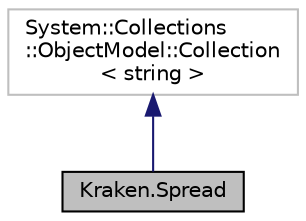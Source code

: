 digraph "Kraken.Spread"
{
 // LATEX_PDF_SIZE
  edge [fontname="Helvetica",fontsize="10",labelfontname="Helvetica",labelfontsize="10"];
  node [fontname="Helvetica",fontsize="10",shape=record];
  Node1 [label="Kraken.Spread",height=0.2,width=0.4,color="black", fillcolor="grey75", style="filled", fontcolor="black",tooltip="Array of spread entries [int <time>, string <bid>, string <ask>]"];
  Node2 -> Node1 [dir="back",color="midnightblue",fontsize="10",style="solid",fontname="Helvetica"];
  Node2 [label="System::Collections\l::ObjectModel::Collection\l\< string \>",height=0.2,width=0.4,color="grey75", fillcolor="white", style="filled",tooltip=" "];
}
